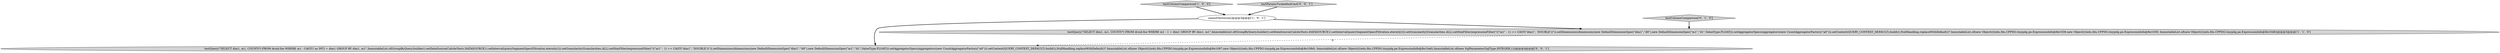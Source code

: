 digraph {
4 [style = filled, label = "testQuery(\"SELECT dim1, m1, COUNT(*) FROM druid.foo WHERE m1 - CAST(? as INT) = dim1 GROUP BY dim1, m1\",ImmutableList.of(GroupByQuery.builder().setDataSource(CalciteTests.DATASOURCE1).setInterval(querySegmentSpec(Filtration.eternity())).setGranularity(Granularities.ALL).setDimFilter(expressionFilter(\"((\"m1\" - 1) == CAST(\"dim1\", 'DOUBLE'))\")).setDimensions(dimensions(new DefaultDimensionSpec(\"dim1\",\"d0\"),new DefaultDimensionSpec(\"m1\",\"d1\",ValueType.FLOAT))).setAggregatorSpecs(aggregators(new CountAggregatorFactory(\"a0\"))).setContext(QUERY_CONTEXT_DEFAULT).build()),NullHandling.replaceWithDefault()? ImmutableList.of(new Object((((edu.fdu.CPPDG.tinypdg.pe.ExpressionInfo@8e1097,new Object((((edu.fdu.CPPDG.tinypdg.pe.ExpressionInfo@8e109d): ImmutableList.of(new Object((((edu.fdu.CPPDG.tinypdg.pe.ExpressionInfo@8e10a6),ImmutableList.of(new SqlParameter(SqlType.INTEGER,1)))@@@4@@@['0', '0', '1']", fillcolor = lightgray, shape = ellipse image = "AAA0AAABBB3BBB"];
2 [style = filled, label = "testColumnComparison['1', '0', '0']", fillcolor = lightgray, shape = diamond image = "AAA0AAABBB1BBB"];
0 [style = filled, label = "testQuery(\"SELECT dim1, m1, COUNT(*) FROM druid.foo WHERE m1 - 1 = dim1 GROUP BY dim1, m1\",ImmutableList.of(GroupByQuery.builder().setDataSource(CalciteTests.DATASOURCE1).setInterval(querySegmentSpec(Filtration.eternity())).setGranularity(Granularities.ALL).setDimFilter(expressionFilter(\"((\"m1\" - 1) == CAST(\"dim1\", 'DOUBLE'))\")).setDimensions(dimensions(new DefaultDimensionSpec(\"dim1\",\"d0\"),new DefaultDimensionSpec(\"m1\",\"d1\",ValueType.FLOAT))).setAggregatorSpecs(aggregators(new CountAggregatorFactory(\"a0\"))).setContext(QUERY_CONTEXT_DEFAULT).build()),NullHandling.replaceWithDefault()? ImmutableList.of(new Object((((edu.fdu.CPPDG.tinypdg.pe.ExpressionInfo@8e1039,new Object((((edu.fdu.CPPDG.tinypdg.pe.ExpressionInfo@8e103f): ImmutableList.of(new Object((((edu.fdu.CPPDG.tinypdg.pe.ExpressionInfo@8e1048))@@@3@@@['1', '1', '0']", fillcolor = lightgray, shape = ellipse image = "AAA0AAABBB1BBB"];
1 [style = filled, label = "cannotVectorize()@@@3@@@['1', '0', '1']", fillcolor = white, shape = ellipse image = "AAA0AAABBB1BBB"];
5 [style = filled, label = "testParamsTuckedInACast['0', '0', '1']", fillcolor = lightgray, shape = diamond image = "AAA0AAABBB3BBB"];
3 [style = filled, label = "testColumnComparison['0', '1', '0']", fillcolor = lightgray, shape = diamond image = "AAA0AAABBB2BBB"];
5->1 [style = bold, label=""];
1->4 [style = bold, label=""];
0->4 [style = dashed, label="0"];
1->0 [style = bold, label=""];
2->1 [style = bold, label=""];
3->0 [style = bold, label=""];
}
